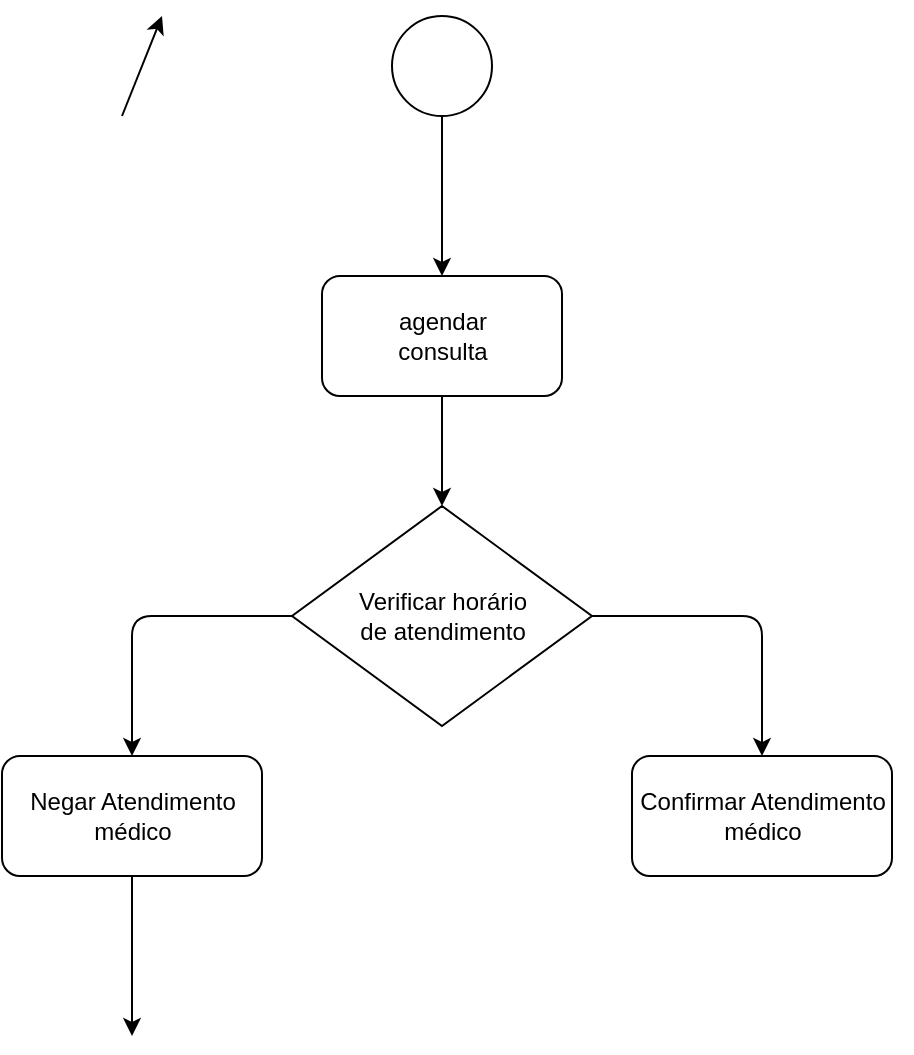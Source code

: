 <mxfile version="22.1.7" type="device">
  <diagram name="Página-1" id="_XrwZ30x4RaDxff93kol">
    <mxGraphModel dx="1035" dy="555" grid="1" gridSize="10" guides="1" tooltips="1" connect="1" arrows="1" fold="1" page="1" pageScale="1" pageWidth="827" pageHeight="1169" math="0" shadow="0">
      <root>
        <mxCell id="0" />
        <mxCell id="1" parent="0" />
        <mxCell id="z5d4uO3TwQ2tIqtIXE2f-2" value="" style="endArrow=classic;html=1;rounded=0;" edge="1" parent="1">
          <mxGeometry width="50" height="50" relative="1" as="geometry">
            <mxPoint x="260" y="110" as="sourcePoint" />
            <mxPoint x="280" y="60" as="targetPoint" />
          </mxGeometry>
        </mxCell>
        <mxCell id="z5d4uO3TwQ2tIqtIXE2f-27" style="edgeStyle=orthogonalEdgeStyle;rounded=1;orthogonalLoop=1;jettySize=auto;html=1;entryX=0.5;entryY=0;entryDx=0;entryDy=0;" edge="1" parent="1" source="z5d4uO3TwQ2tIqtIXE2f-3" target="z5d4uO3TwQ2tIqtIXE2f-24">
          <mxGeometry relative="1" as="geometry" />
        </mxCell>
        <mxCell id="z5d4uO3TwQ2tIqtIXE2f-3" value="" style="rhombus;whiteSpace=wrap;html=1;" vertex="1" parent="1">
          <mxGeometry x="345" y="305" width="150" height="110" as="geometry" />
        </mxCell>
        <mxCell id="z5d4uO3TwQ2tIqtIXE2f-4" value="" style="ellipse;whiteSpace=wrap;html=1;aspect=fixed;" vertex="1" parent="1">
          <mxGeometry x="395" y="60" width="50" height="50" as="geometry" />
        </mxCell>
        <mxCell id="z5d4uO3TwQ2tIqtIXE2f-7" value="" style="rounded=1;whiteSpace=wrap;html=1;" vertex="1" parent="1">
          <mxGeometry x="360" y="190" width="120" height="60" as="geometry" />
        </mxCell>
        <mxCell id="z5d4uO3TwQ2tIqtIXE2f-8" value="agendar&lt;br&gt;consulta" style="text;html=1;align=center;verticalAlign=middle;resizable=0;points=[];autosize=1;strokeColor=none;fillColor=none;" vertex="1" parent="1">
          <mxGeometry x="385" y="200" width="70" height="40" as="geometry" />
        </mxCell>
        <mxCell id="z5d4uO3TwQ2tIqtIXE2f-9" value="" style="endArrow=classic;html=1;rounded=0;exitX=0.5;exitY=1;exitDx=0;exitDy=0;" edge="1" parent="1" source="z5d4uO3TwQ2tIqtIXE2f-7" target="z5d4uO3TwQ2tIqtIXE2f-3">
          <mxGeometry width="50" height="50" relative="1" as="geometry">
            <mxPoint x="270" y="120" as="sourcePoint" />
            <mxPoint x="420" y="310" as="targetPoint" />
          </mxGeometry>
        </mxCell>
        <mxCell id="z5d4uO3TwQ2tIqtIXE2f-11" value="" style="endArrow=classic;html=1;rounded=0;entryX=0.5;entryY=0;entryDx=0;entryDy=0;" edge="1" parent="1" source="z5d4uO3TwQ2tIqtIXE2f-4" target="z5d4uO3TwQ2tIqtIXE2f-7">
          <mxGeometry width="50" height="50" relative="1" as="geometry">
            <mxPoint x="270" y="120" as="sourcePoint" />
            <mxPoint x="290" y="70" as="targetPoint" />
          </mxGeometry>
        </mxCell>
        <mxCell id="z5d4uO3TwQ2tIqtIXE2f-14" value="Verificar horário &lt;br&gt;de atendimento" style="text;html=1;align=center;verticalAlign=middle;resizable=0;points=[];autosize=1;strokeColor=none;fillColor=none;" vertex="1" parent="1">
          <mxGeometry x="365" y="340" width="110" height="40" as="geometry" />
        </mxCell>
        <mxCell id="z5d4uO3TwQ2tIqtIXE2f-19" value="" style="rounded=1;whiteSpace=wrap;html=1;" vertex="1" parent="1">
          <mxGeometry x="515" y="430" width="130" height="60" as="geometry" />
        </mxCell>
        <mxCell id="z5d4uO3TwQ2tIqtIXE2f-20" value="Confirmar Atendimento&lt;br&gt;médico" style="text;html=1;align=center;verticalAlign=middle;resizable=0;points=[];autosize=1;strokeColor=none;fillColor=none;" vertex="1" parent="1">
          <mxGeometry x="505" y="440" width="150" height="40" as="geometry" />
        </mxCell>
        <mxCell id="z5d4uO3TwQ2tIqtIXE2f-22" value="" style="endArrow=classic;html=1;exitX=1;exitY=0.5;exitDx=0;exitDy=0;entryX=0.5;entryY=0;entryDx=0;entryDy=0;rounded=1;" edge="1" parent="1" source="z5d4uO3TwQ2tIqtIXE2f-3" target="z5d4uO3TwQ2tIqtIXE2f-19">
          <mxGeometry width="50" height="50" relative="1" as="geometry">
            <mxPoint x="400" y="460" as="sourcePoint" />
            <mxPoint x="450" y="410" as="targetPoint" />
            <Array as="points">
              <mxPoint x="580" y="360" />
            </Array>
          </mxGeometry>
        </mxCell>
        <mxCell id="z5d4uO3TwQ2tIqtIXE2f-24" value="" style="rounded=1;whiteSpace=wrap;html=1;" vertex="1" parent="1">
          <mxGeometry x="200" y="430" width="130" height="60" as="geometry" />
        </mxCell>
        <mxCell id="z5d4uO3TwQ2tIqtIXE2f-28" style="edgeStyle=orthogonalEdgeStyle;rounded=0;orthogonalLoop=1;jettySize=auto;html=1;" edge="1" parent="1">
          <mxGeometry relative="1" as="geometry">
            <mxPoint x="265" y="570" as="targetPoint" />
            <mxPoint x="265" y="490" as="sourcePoint" />
          </mxGeometry>
        </mxCell>
        <mxCell id="z5d4uO3TwQ2tIqtIXE2f-25" value="Negar Atendimento&lt;br style=&quot;border-color: var(--border-color);&quot;&gt;médico" style="text;html=1;align=center;verticalAlign=middle;resizable=0;points=[];autosize=1;strokeColor=none;fillColor=none;" vertex="1" parent="1">
          <mxGeometry x="200" y="440" width="130" height="40" as="geometry" />
        </mxCell>
      </root>
    </mxGraphModel>
  </diagram>
</mxfile>
